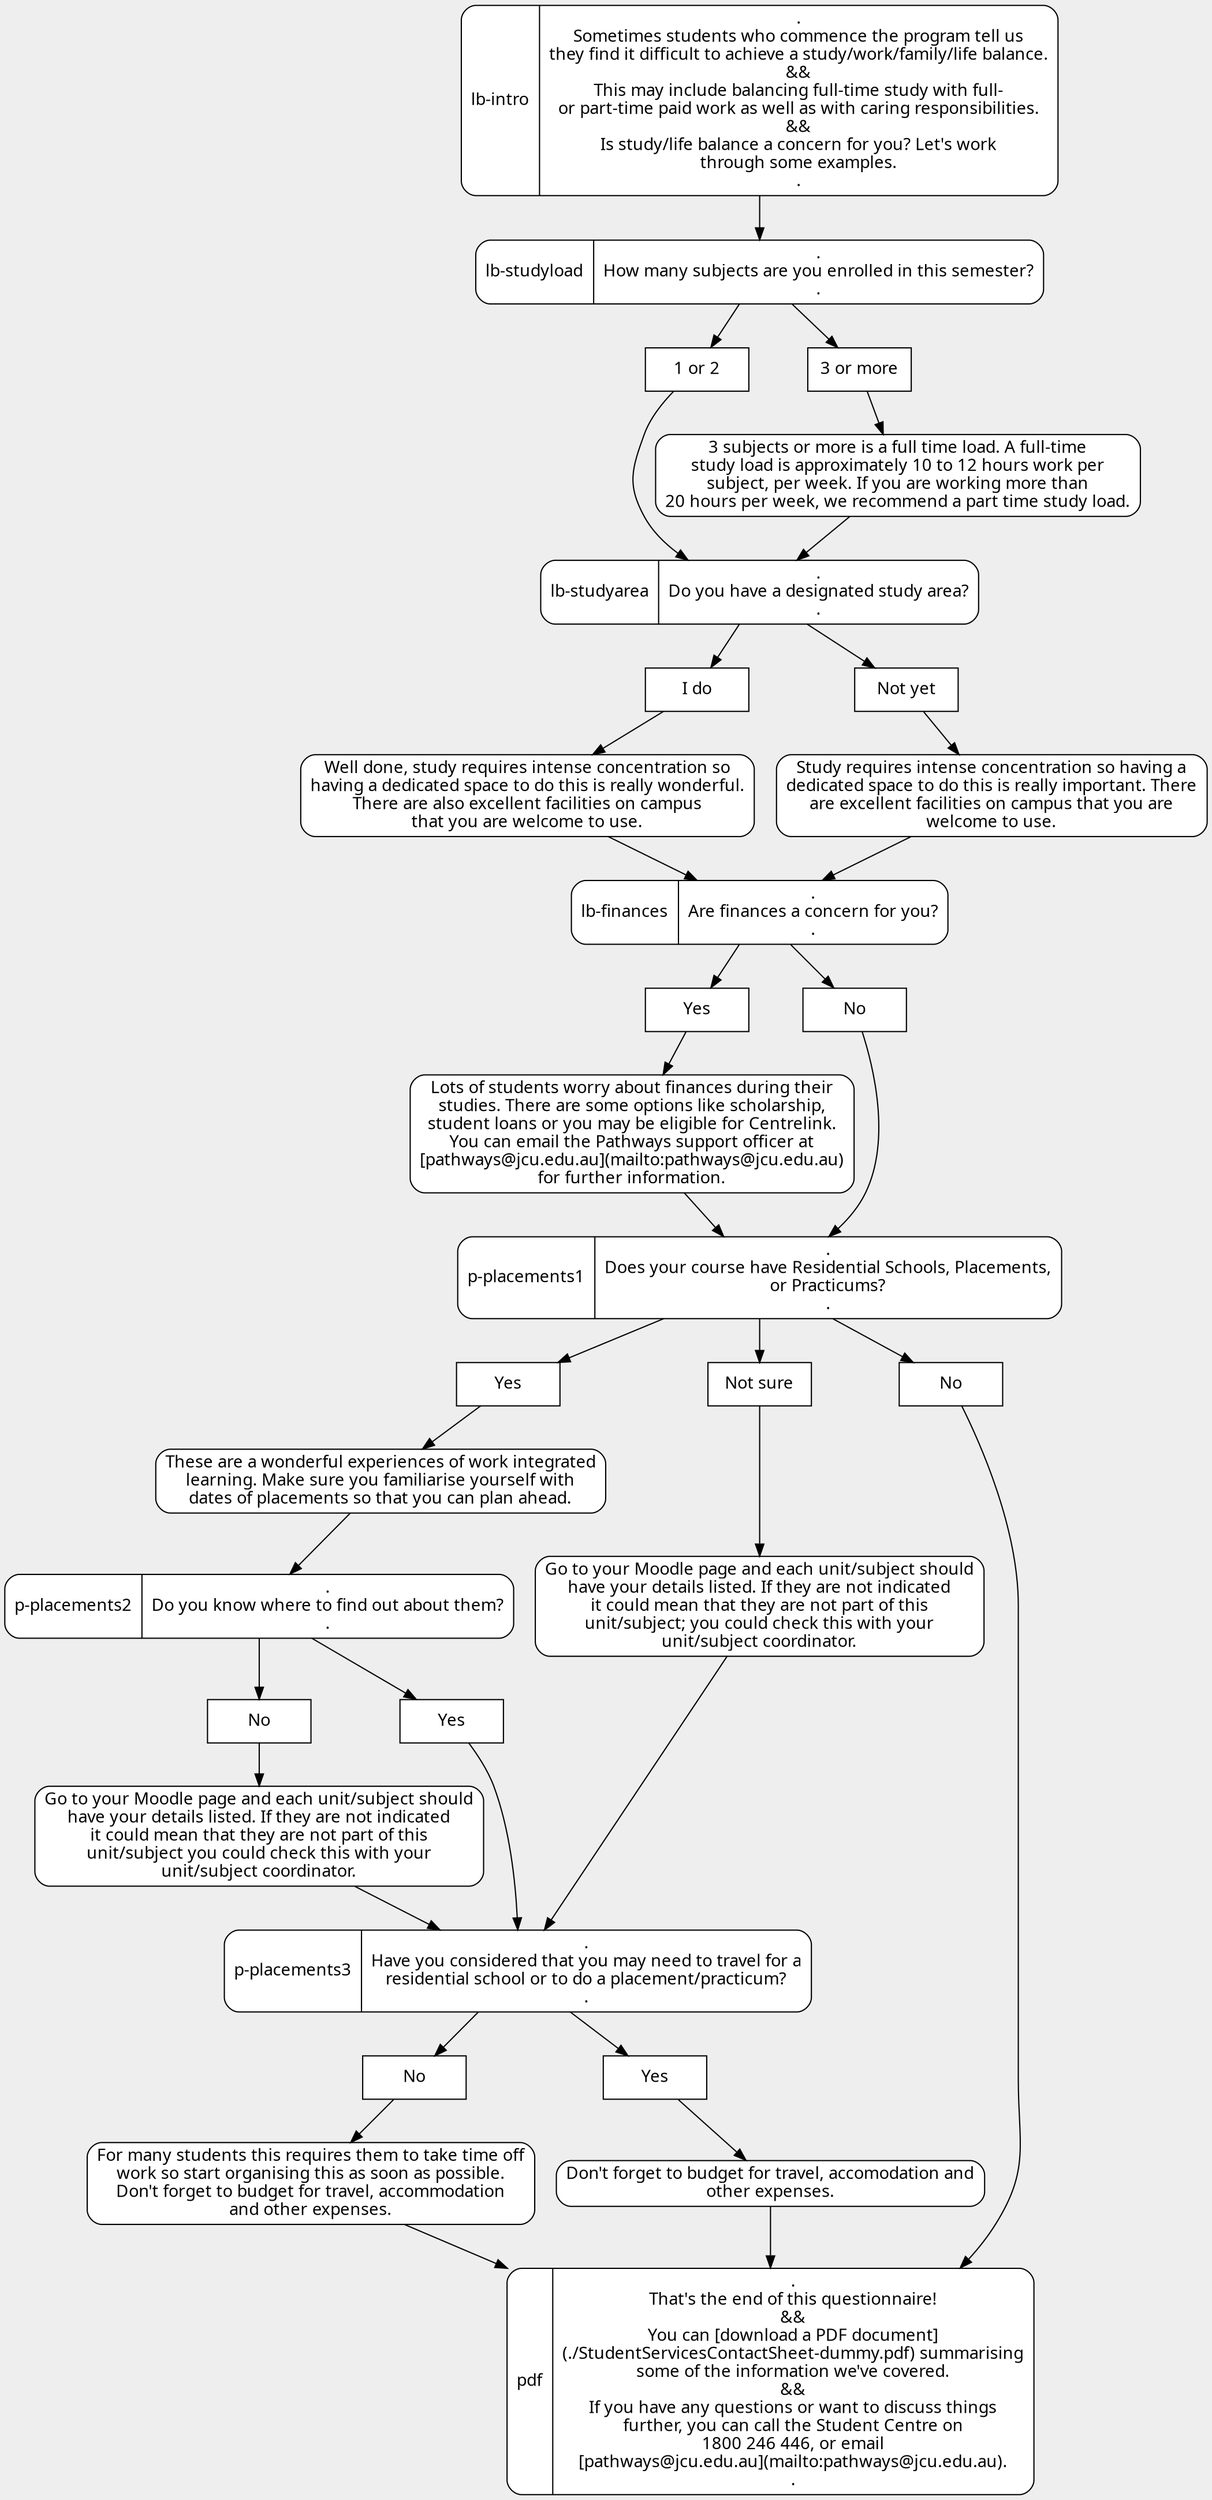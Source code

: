 digraph {
	ranksep=0.5
	bgcolor="#eeeeee" # nice grey background, comment out for printing
	node [style="filled",fillcolor="#ffffff",shape="box",fontname="sans",width="1.2"]


	{ # question nodes
		node [shape="record",style="filled,rounded"]

		"lb-intro"      [label="{\N}|{.\nSometimes students who commence the program tell us\nthey find it difficult to achieve a study/work/family/life balance.\n&&\nThis may include balancing full-time study with full-\nor part-time paid work as well as with caring responsibilities.\n&&\nIs study/life balance a concern for you? Let\'s work\nthrough some examples.\n.}"]
		"lb-studyload"  [label="{\N}|{.\nHow many subjects are you enrolled in this semester?\n.}"]
		"lb-studyarea"  [label="{\N}|{.\nDo you have a designated study area?\n.}"]
		"lb-finances"   [label="{\N}|{.\nAre finances a concern for you?\n.}"]
		"p-placements1" [label="{\N}|{.\nDoes your course have Residential Schools, Placements,\nor Practicums?\n.}"]
		"p-placements2" [label="{\N}|{.\nDo you know where to find out about them?\n.}"]
		"p-placements3" [label="{\N}|{.\nHave you considered that you may need to travel for a\nresidential school or to do a placement/practicum?\n.}"]
		"pdf"           [label="{\N}|{.\nThat's the end of this questionnaire!\n&&\nYou can [download a PDF document]\n(./StudentServicesContactSheet-dummy.pdf) summarising\nsome of the information we've covered.\n&&\nIf you have any questions or want to discuss things\nfurther, you can call the Student Centre on\n1800 246 446, or email\n[pathways@jcu.edu.au](mailto:pathways@jcu.edu.au).\n.}"]

	}


	{ # answer nodes
		node [shape="box",style="filled"]

		{ rank=same; "lb-studyload-1_or_2" [label="1 or 2"]; "lb-studyload-3_or_more" [label="3 or more"]; }
		{ rank=same; "lb-studyarea-I_do" [label="I do"]; "lb-studyarea-not_yet" [label="Not yet"]; }
		{ rank=same; "lb-finances-yes" [label="Yes"]; "lb-finances-no" [label="No"]; }
		{ rank=same; "p-placements1-yes" [label="Yes"]; "p-placements1-no" [label="No"]; "p-placements1-not-sure" [label="Not sure"]; }
		{ rank=same; "p-placements2-yes" [label="Yes"]; "p-placements2-no" [label="No"]; }
		{ rank=same; "p-placements3-yes" [label="Yes"]; "p-placements3-no" [label="No"]; }

	}


	{ # answer info boxes
		node [shape="box",style="filled,rounded"]

		"lb-studyload-3_or_more-info" [label="3 subjects or more is a full time load. A full-time\nstudy load is approximately 10 to 12 hours work per\nsubject, per week. If you are working more than\n20 hours per week, we recommend a part time study load."];
		"lb-studyarea-I_do-info"      [label="Well done, study requires intense concentration so\nhaving a dedicated space to do this is really wonderful.\nThere are also excellent facilities on campus\nthat you are welcome to use."];
		"lb-studyarea-not_yet-info"   [label="Study requires intense concentration so having a\ndedicated space to do this is really important. There\nare excellent facilities on campus that you are\nwelcome to use."];
		"lb-finances-yes-info"        [label="Lots of students worry about finances during their\nstudies. There are some options like scholarship,\nstudent loans or you may be eligible for Centrelink.\nYou can email the Pathways support officer at\n[pathways@jcu.edu.au](mailto:pathways@jcu.edu.au)\nfor further information."];
		"p-placements1-yes-info"      [label="These are a wonderful experiences of work integrated\nlearning. Make sure you familiarise yourself with\ndates of placements so that you can plan ahead."];
		"p-placements1-not-sure-info" [label="Go to your Moodle page and each unit/subject should\nhave your details listed. If they are not indicated\nit could mean that they are not part of this\nunit/subject; you could check this with your\nunit/subject coordinator."];
		"p-placements2-no-info"       [label="Go to your Moodle page and each unit/subject should\nhave your details listed. If they are not indicated\nit could mean that they are not part of this\nunit/subject you could check this with your\nunit/subject coordinator."];
		"p-placements3-yes-info"      [label="Don\'t forget to budget for travel, accomodation and\nother expenses."];
		"p-placements3-no-info"       [label="For many students this requires them to take time off\nwork so start organising this as soon as possible.\nDon\'t forget to budget for travel, accommodation\nand other expenses."];

	}


	# connections

	"lb-intro" -> "lb-studyload"

	"lb-studyload-1_or_2" -> "lb-studyarea"
	"lb-studyload-3_or_more-info" -> "lb-studyarea"
	"lb-studyarea-I_do-info" -> "lb-finances"
	"lb-studyarea-not_yet-info" -> "lb-finances"
	"lb-finances-yes-info" -> "p-placements1"
	"lb-finances-no" -> "p-placements1"
	"p-placements1-yes-info" -> "p-placements2"
	"p-placements1-no" -> "pdf"
	"p-placements1-not-sure-info" -> "p-placements3"
	"p-placements2-yes" -> "p-placements3"
	"p-placements2-no-info" -> "p-placements3"
	"p-placements3-yes-info" -> "pdf"
	"p-placements3-no-info" -> "pdf"

	"lb-studyload" -> { "lb-studyload-1_or_2" "lb-studyload-3_or_more" }
	"lb-studyarea" -> { "lb-studyarea-I_do" "lb-studyarea-not_yet" }
	"lb-finances" -> { "lb-finances-yes" "lb-finances-no" }
	"p-placements1" -> { "p-placements1-yes" "p-placements1-no" "p-placements1-not-sure" }
	"p-placements2" -> { "p-placements2-yes" "p-placements2-no" }
	"p-placements3" -> { "p-placements3-yes" "p-placements3-no" }


	"lb-studyload-3_or_more" -> "lb-studyload-3_or_more-info"
	"lb-studyarea-I_do" -> "lb-studyarea-I_do-info"
	"lb-studyarea-not_yet" -> "lb-studyarea-not_yet-info"
	"lb-finances-yes" -> "lb-finances-yes-info"
	"p-placements1-yes" -> "p-placements1-yes-info"
	"p-placements1-not-sure" -> "p-placements1-not-sure-info"
	"p-placements2-no" -> "p-placements2-no-info"
	"p-placements3-yes" -> "p-placements3-yes-info"
	"p-placements3-no" -> "p-placements3-no-info"


}